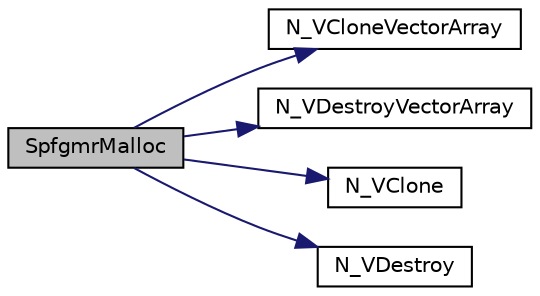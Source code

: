 digraph "SpfgmrMalloc"
{
  edge [fontname="Helvetica",fontsize="10",labelfontname="Helvetica",labelfontsize="10"];
  node [fontname="Helvetica",fontsize="10",shape=record];
  rankdir="LR";
  Node4 [label="SpfgmrMalloc",height=0.2,width=0.4,color="black", fillcolor="grey75", style="filled", fontcolor="black"];
  Node4 -> Node5 [color="midnightblue",fontsize="10",style="solid",fontname="Helvetica"];
  Node5 [label="N_VCloneVectorArray",height=0.2,width=0.4,color="black", fillcolor="white", style="filled",URL="$df/dc8/3rd_party_2sundials_2build_2include_2sundials_2sundials__nvector_8h.html#a731bd7725395c365902f16a9205cc0d9"];
  Node4 -> Node6 [color="midnightblue",fontsize="10",style="solid",fontname="Helvetica"];
  Node6 [label="N_VDestroyVectorArray",height=0.2,width=0.4,color="black", fillcolor="white", style="filled",URL="$df/dc8/3rd_party_2sundials_2build_2include_2sundials_2sundials__nvector_8h.html#a23b5a004994c1dc23bd93cc88508463c"];
  Node4 -> Node7 [color="midnightblue",fontsize="10",style="solid",fontname="Helvetica"];
  Node7 [label="N_VClone",height=0.2,width=0.4,color="black", fillcolor="white", style="filled",URL="$df/dc8/3rd_party_2sundials_2build_2include_2sundials_2sundials__nvector_8h.html#a7b59b159fc18c4da3383bda86453a063"];
  Node4 -> Node8 [color="midnightblue",fontsize="10",style="solid",fontname="Helvetica"];
  Node8 [label="N_VDestroy",height=0.2,width=0.4,color="black", fillcolor="white", style="filled",URL="$df/dc8/3rd_party_2sundials_2build_2include_2sundials_2sundials__nvector_8h.html#a82729390d65c0f522bef60ef3a9fe437"];
}
